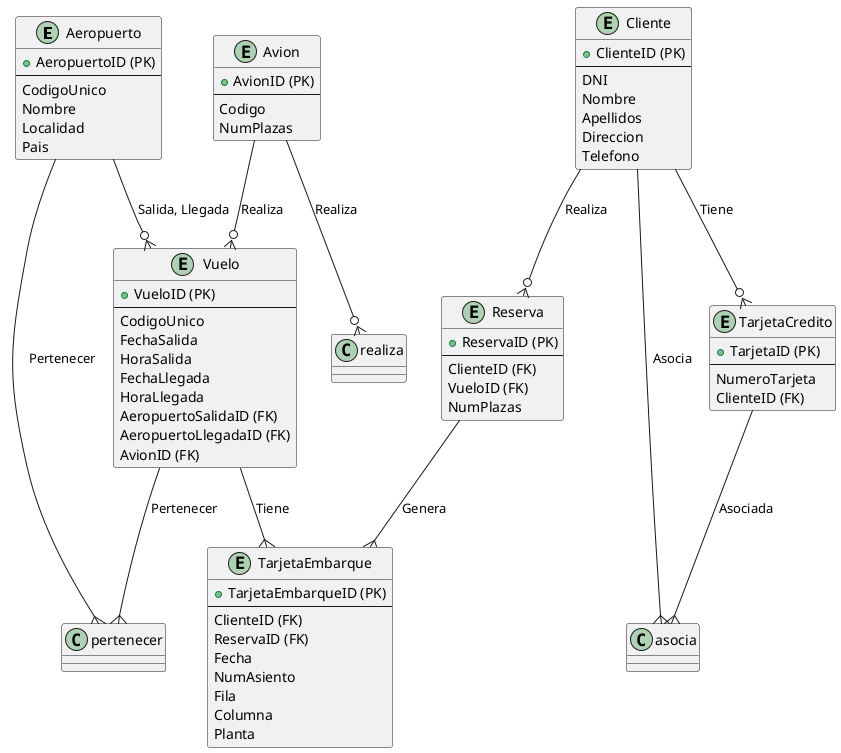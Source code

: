 @startuml

entity "Aeropuerto" as aeropuerto {
  + AeropuertoID (PK)
  --
  CodigoUnico
  Nombre
  Localidad
  Pais
}

entity "Avion" as avion {
  + AvionID (PK)
  --
  Codigo
  NumPlazas
}

entity "Cliente" as cliente {
  + ClienteID (PK)
  --
  DNI
  Nombre
  Apellidos
  Direccion
  Telefono
}

entity "TarjetaCredito" as tarjeta {
  + TarjetaID (PK)
  --
  NumeroTarjeta
  ClienteID (FK)
}

entity "Vuelo" as vuelo {
  + VueloID (PK)
  --
  CodigoUnico
  FechaSalida
  HoraSalida
  FechaLlegada
  HoraLlegada
  AeropuertoSalidaID (FK)
  AeropuertoLlegadaID (FK)
  AvionID (FK)
}

entity "Reserva" as reserva {
  + ReservaID (PK)
  --
  ClienteID (FK)
  VueloID (FK)
  NumPlazas
}

entity "TarjetaEmbarque" as tarjetaEmbarque {
  + TarjetaEmbarqueID (PK)
  --
  ClienteID (FK)
  ReservaID (FK)
  Fecha
  NumAsiento
  Fila
  Columna
  Planta
}

' Relationships
aeropuerto --o{ vuelo : Salida, Llegada
avion --o{ vuelo : Realiza
cliente --o{ tarjeta : Tiene
cliente --o{ reserva : Realiza
reserva --{ tarjetaEmbarque : Genera
vuelo --{ tarjetaEmbarque : Tiene
cliente --{ asocia : Asocia
tarjeta --{ asocia : Asociada
avion --o{ realiza : Realiza
vuelo --{ pertenecer : Pertenecer
aeropuerto --{ pertenecer : Pertenecer

@enduml
